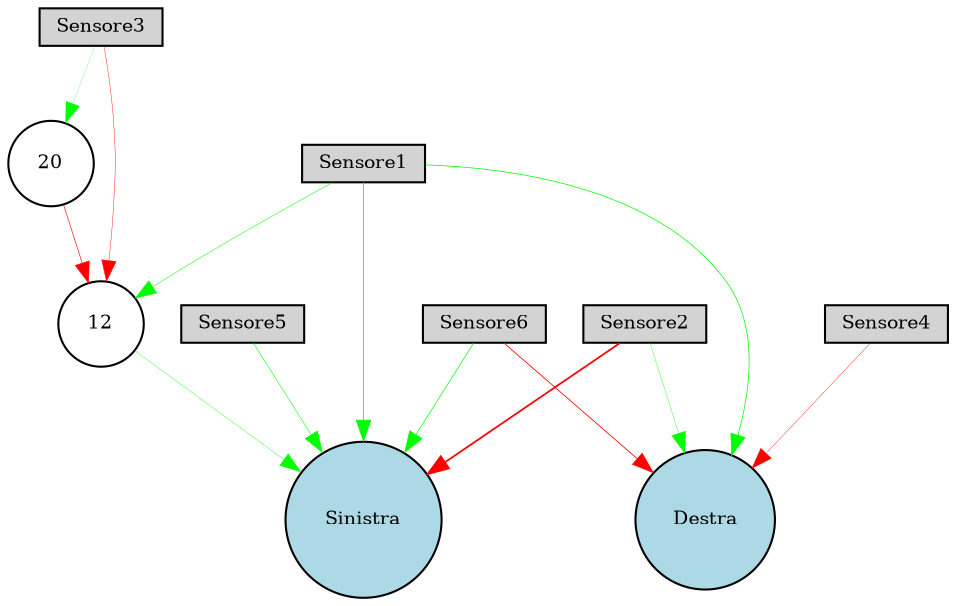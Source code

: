 digraph {
	node [fontsize=9 height=0.2 shape=circle width=0.2]
	Sensore1 [fillcolor=lightgray shape=box style=filled]
	Sensore2 [fillcolor=lightgray shape=box style=filled]
	Sensore3 [fillcolor=lightgray shape=box style=filled]
	Sensore4 [fillcolor=lightgray shape=box style=filled]
	Sensore5 [fillcolor=lightgray shape=box style=filled]
	Sensore6 [fillcolor=lightgray shape=box style=filled]
	Sinistra [fillcolor=lightblue style=filled]
	Destra [fillcolor=lightblue style=filled]
	12 [fillcolor=white style=filled]
	20 [fillcolor=white style=filled]
	Sensore1 -> Sinistra [color=green penwidth=0.392442031576664 style=solid]
	Sensore1 -> Destra [color=green penwidth=0.3586805862275664 style=solid]
	Sensore2 -> Sinistra [color=red penwidth=0.8388179415354364 style=solid]
	Sensore2 -> Destra [color=green penwidth=0.17716236243142824 style=solid]
	Sensore4 -> Destra [color=red penwidth=0.18732361825461047 style=solid]
	Sensore5 -> Sinistra [color=green penwidth=0.26963935194535466 style=solid]
	Sensore6 -> Sinistra [color=green penwidth=0.336491033401466 style=solid]
	Sensore6 -> Destra [color=red penwidth=0.39260365523073504 style=solid]
	12 -> Sinistra [color=green penwidth=0.18187001916275108 style=solid]
	Sensore1 -> 12 [color=green penwidth=0.24689177712326302 style=solid]
	Sensore3 -> 20 [color=green penwidth=0.10695891969119929 style=solid]
	20 -> 12 [color=red penwidth=0.30360235097970933 style=solid]
	Sensore3 -> 12 [color=red penwidth=0.20231216681988268 style=solid]
}
